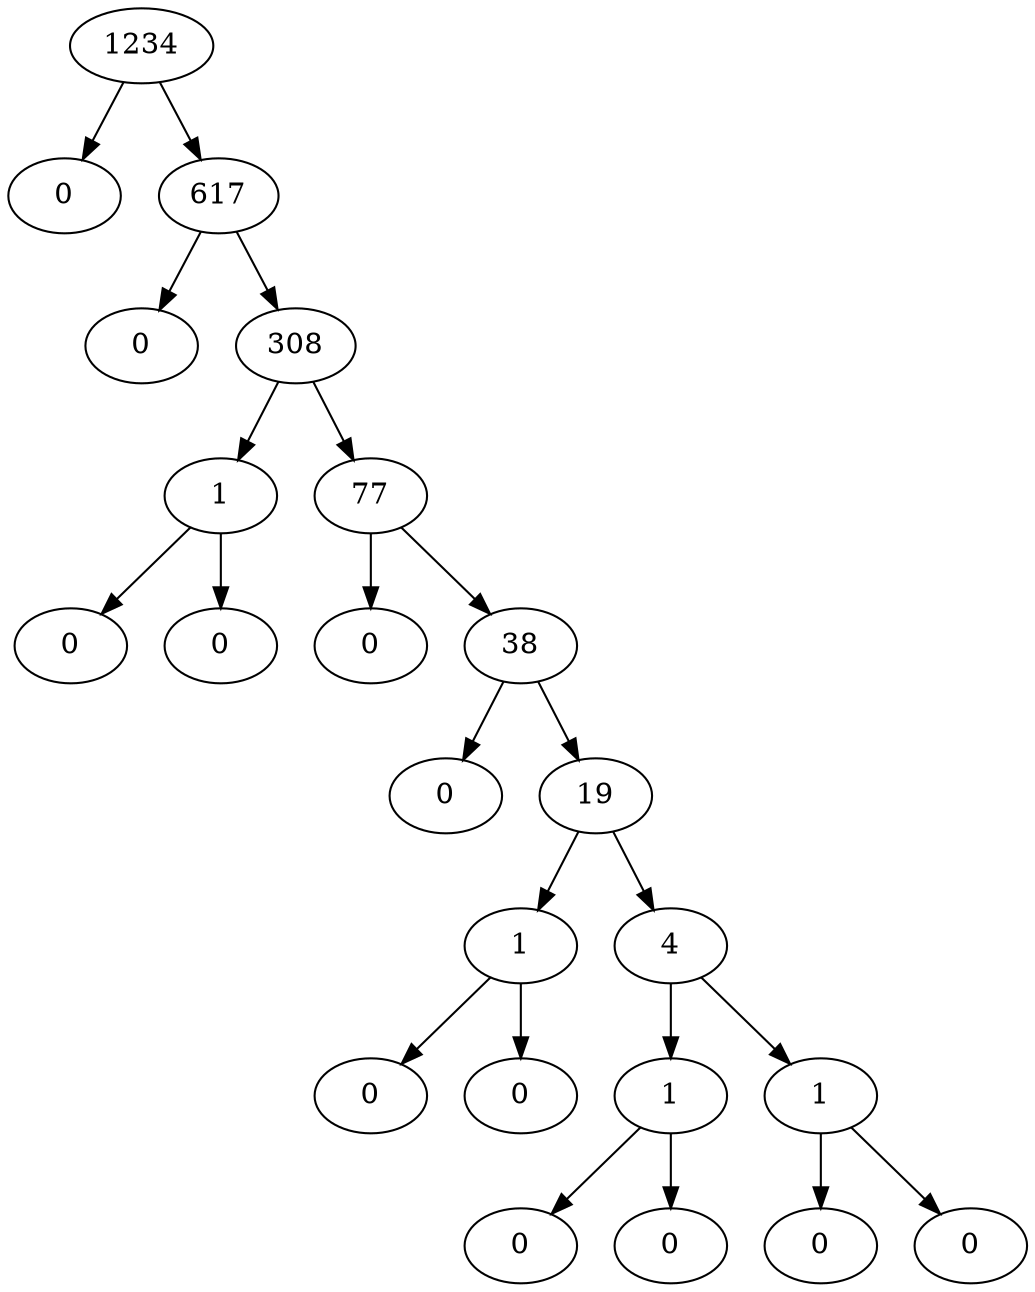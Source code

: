 digraph {
	0 [label=1234]
	1 [label=0]
	0 -> 1
	0 [label=1234]
	2 [label=617]
	0 -> 2
	2 [label=617]
	3 [label=0]
	2 -> 3
	2 [label=617]
	4 [label=308]
	2 -> 4
	4 [label=308]
	5 [label=1]
	4 -> 5
	5 [label=1]
	6 [label=0]
	5 -> 6
	5 [label=1]
	7 [label=0]
	5 -> 7
	4 [label=308]
	8 [label=77]
	4 -> 8
	8 [label=77]
	9 [label=0]
	8 -> 9
	8 [label=77]
	10 [label=38]
	8 -> 10
	10 [label=38]
	11 [label=0]
	10 -> 11
	10 [label=38]
	12 [label=19]
	10 -> 12
	12 [label=19]
	13 [label=1]
	12 -> 13
	13 [label=1]
	14 [label=0]
	13 -> 14
	13 [label=1]
	15 [label=0]
	13 -> 15
	12 [label=19]
	16 [label=4]
	12 -> 16
	16 [label=4]
	17 [label=1]
	16 -> 17
	17 [label=1]
	18 [label=0]
	17 -> 18
	17 [label=1]
	19 [label=0]
	17 -> 19
	16 [label=4]
	20 [label=1]
	16 -> 20
	20 [label=1]
	21 [label=0]
	20 -> 21
	20 [label=1]
	22 [label=0]
	20 -> 22
}

